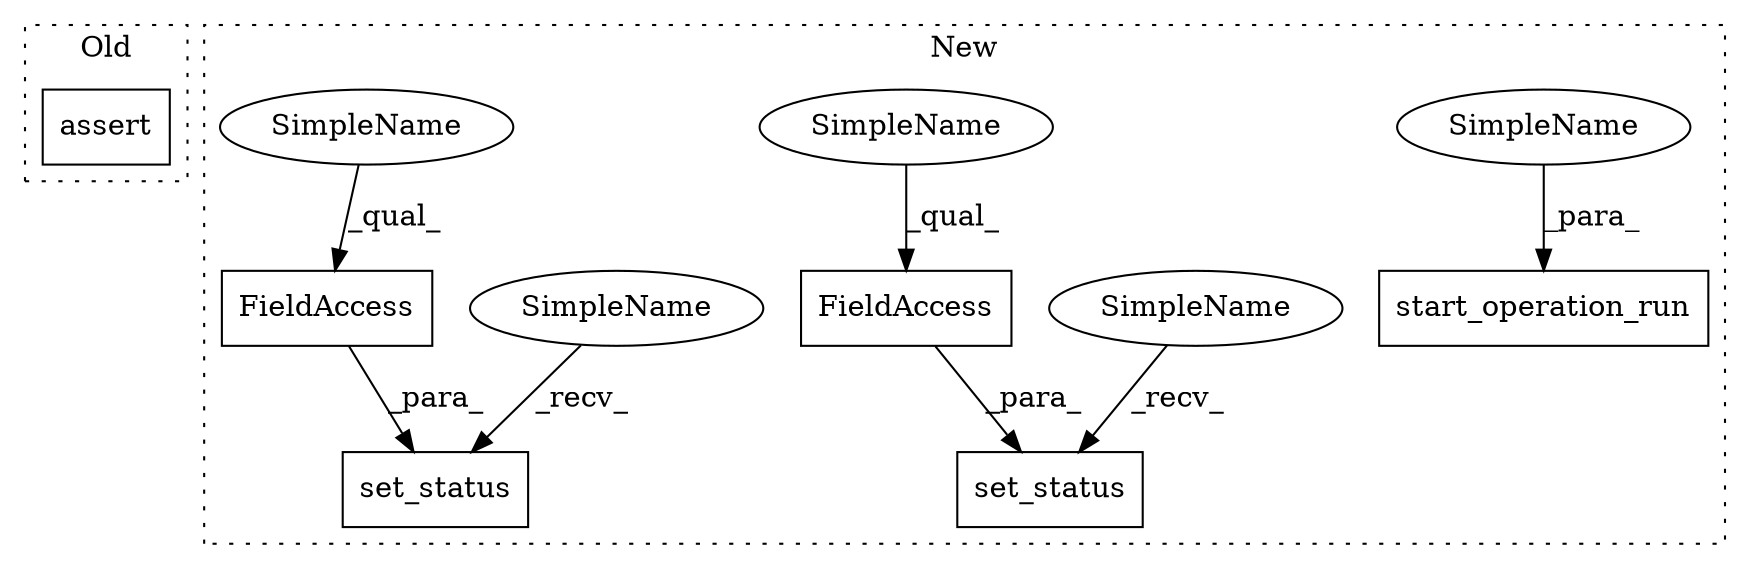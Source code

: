 digraph G {
subgraph cluster0 {
1 [label="assert" a="6" s="9921" l="7" shape="box"];
label = "Old";
style="dotted";
}
subgraph cluster1 {
2 [label="set_status" a="32" s="11362,11398" l="11,1" shape="box"];
3 [label="FieldAccess" a="22" s="11373" l="25" shape="box"];
4 [label="FieldAccess" a="22" s="11051" l="27" shape="box"];
5 [label="set_status" a="32" s="11040,11078" l="11,1" shape="box"];
6 [label="start_operation_run" a="32" s="10585,10618" l="20,1" shape="box"];
7 [label="SimpleName" a="42" s="10605" l="13" shape="ellipse"];
8 [label="SimpleName" a="42" s="11348" l="13" shape="ellipse"];
9 [label="SimpleName" a="42" s="11026" l="13" shape="ellipse"];
10 [label="SimpleName" a="42" s="11051" l="17" shape="ellipse"];
11 [label="SimpleName" a="42" s="11373" l="17" shape="ellipse"];
label = "New";
style="dotted";
}
3 -> 2 [label="_para_"];
4 -> 5 [label="_para_"];
7 -> 6 [label="_para_"];
8 -> 2 [label="_recv_"];
9 -> 5 [label="_recv_"];
10 -> 4 [label="_qual_"];
11 -> 3 [label="_qual_"];
}